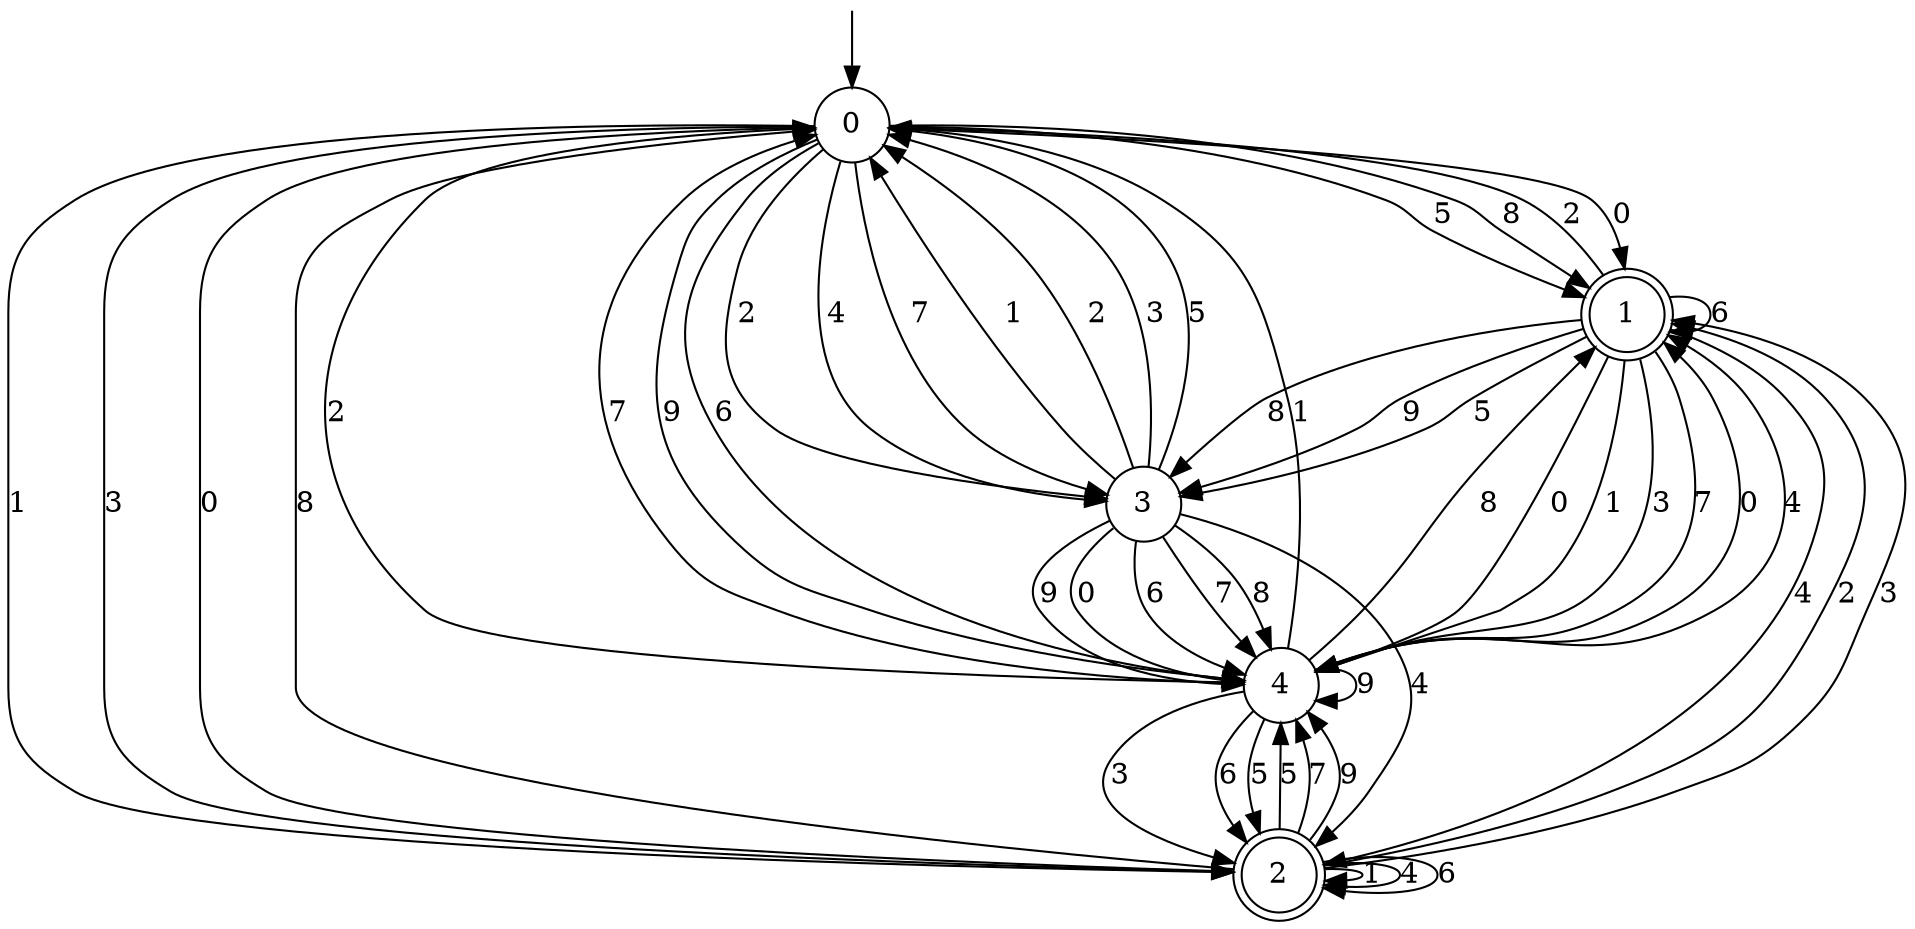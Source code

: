 digraph g {

	s0 [shape="circle" label="0"];
	s1 [shape="doublecircle" label="1"];
	s2 [shape="doublecircle" label="2"];
	s3 [shape="circle" label="3"];
	s4 [shape="circle" label="4"];
	s0 -> s1 [label="0"];
	s0 -> s2 [label="1"];
	s0 -> s3 [label="2"];
	s0 -> s2 [label="3"];
	s0 -> s3 [label="4"];
	s0 -> s1 [label="5"];
	s0 -> s4 [label="6"];
	s0 -> s3 [label="7"];
	s0 -> s1 [label="8"];
	s0 -> s4 [label="9"];
	s1 -> s4 [label="0"];
	s1 -> s4 [label="1"];
	s1 -> s0 [label="2"];
	s1 -> s4 [label="3"];
	s1 -> s2 [label="4"];
	s1 -> s3 [label="5"];
	s1 -> s1 [label="6"];
	s1 -> s4 [label="7"];
	s1 -> s3 [label="8"];
	s1 -> s3 [label="9"];
	s2 -> s0 [label="0"];
	s2 -> s2 [label="1"];
	s2 -> s1 [label="2"];
	s2 -> s1 [label="3"];
	s2 -> s2 [label="4"];
	s2 -> s4 [label="5"];
	s2 -> s2 [label="6"];
	s2 -> s4 [label="7"];
	s2 -> s0 [label="8"];
	s2 -> s4 [label="9"];
	s3 -> s4 [label="0"];
	s3 -> s0 [label="1"];
	s3 -> s0 [label="2"];
	s3 -> s0 [label="3"];
	s3 -> s2 [label="4"];
	s3 -> s0 [label="5"];
	s3 -> s4 [label="6"];
	s3 -> s4 [label="7"];
	s3 -> s4 [label="8"];
	s3 -> s4 [label="9"];
	s4 -> s1 [label="0"];
	s4 -> s0 [label="1"];
	s4 -> s0 [label="2"];
	s4 -> s2 [label="3"];
	s4 -> s1 [label="4"];
	s4 -> s2 [label="5"];
	s4 -> s2 [label="6"];
	s4 -> s0 [label="7"];
	s4 -> s1 [label="8"];
	s4 -> s4 [label="9"];

__start0 [label="" shape="none" width="0" height="0"];
__start0 -> s0;

}
